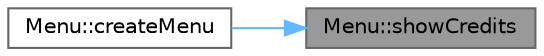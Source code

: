 digraph "Menu::showCredits"
{
 // LATEX_PDF_SIZE
  bgcolor="transparent";
  edge [fontname=Helvetica,fontsize=10,labelfontname=Helvetica,labelfontsize=10];
  node [fontname=Helvetica,fontsize=10,shape=box,height=0.2,width=0.4];
  rankdir="RL";
  Node1 [label="Menu::showCredits",height=0.2,width=0.4,color="gray40", fillcolor="grey60", style="filled", fontcolor="black",tooltip=" "];
  Node1 -> Node2 [dir="back",color="steelblue1",style="solid"];
  Node2 [label="Menu::createMenu",height=0.2,width=0.4,color="grey40", fillcolor="white", style="filled",URL="$class_menu.html#a07568e0d8456e9512fa7bddd83a1517b",tooltip=" "];
}
